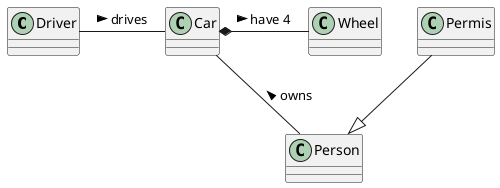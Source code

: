 @startuml Car

Driver - Car : drives >
Car *- Wheel : have 4 >
Car -- Person : < owns
Permis --|> Person

@enduml